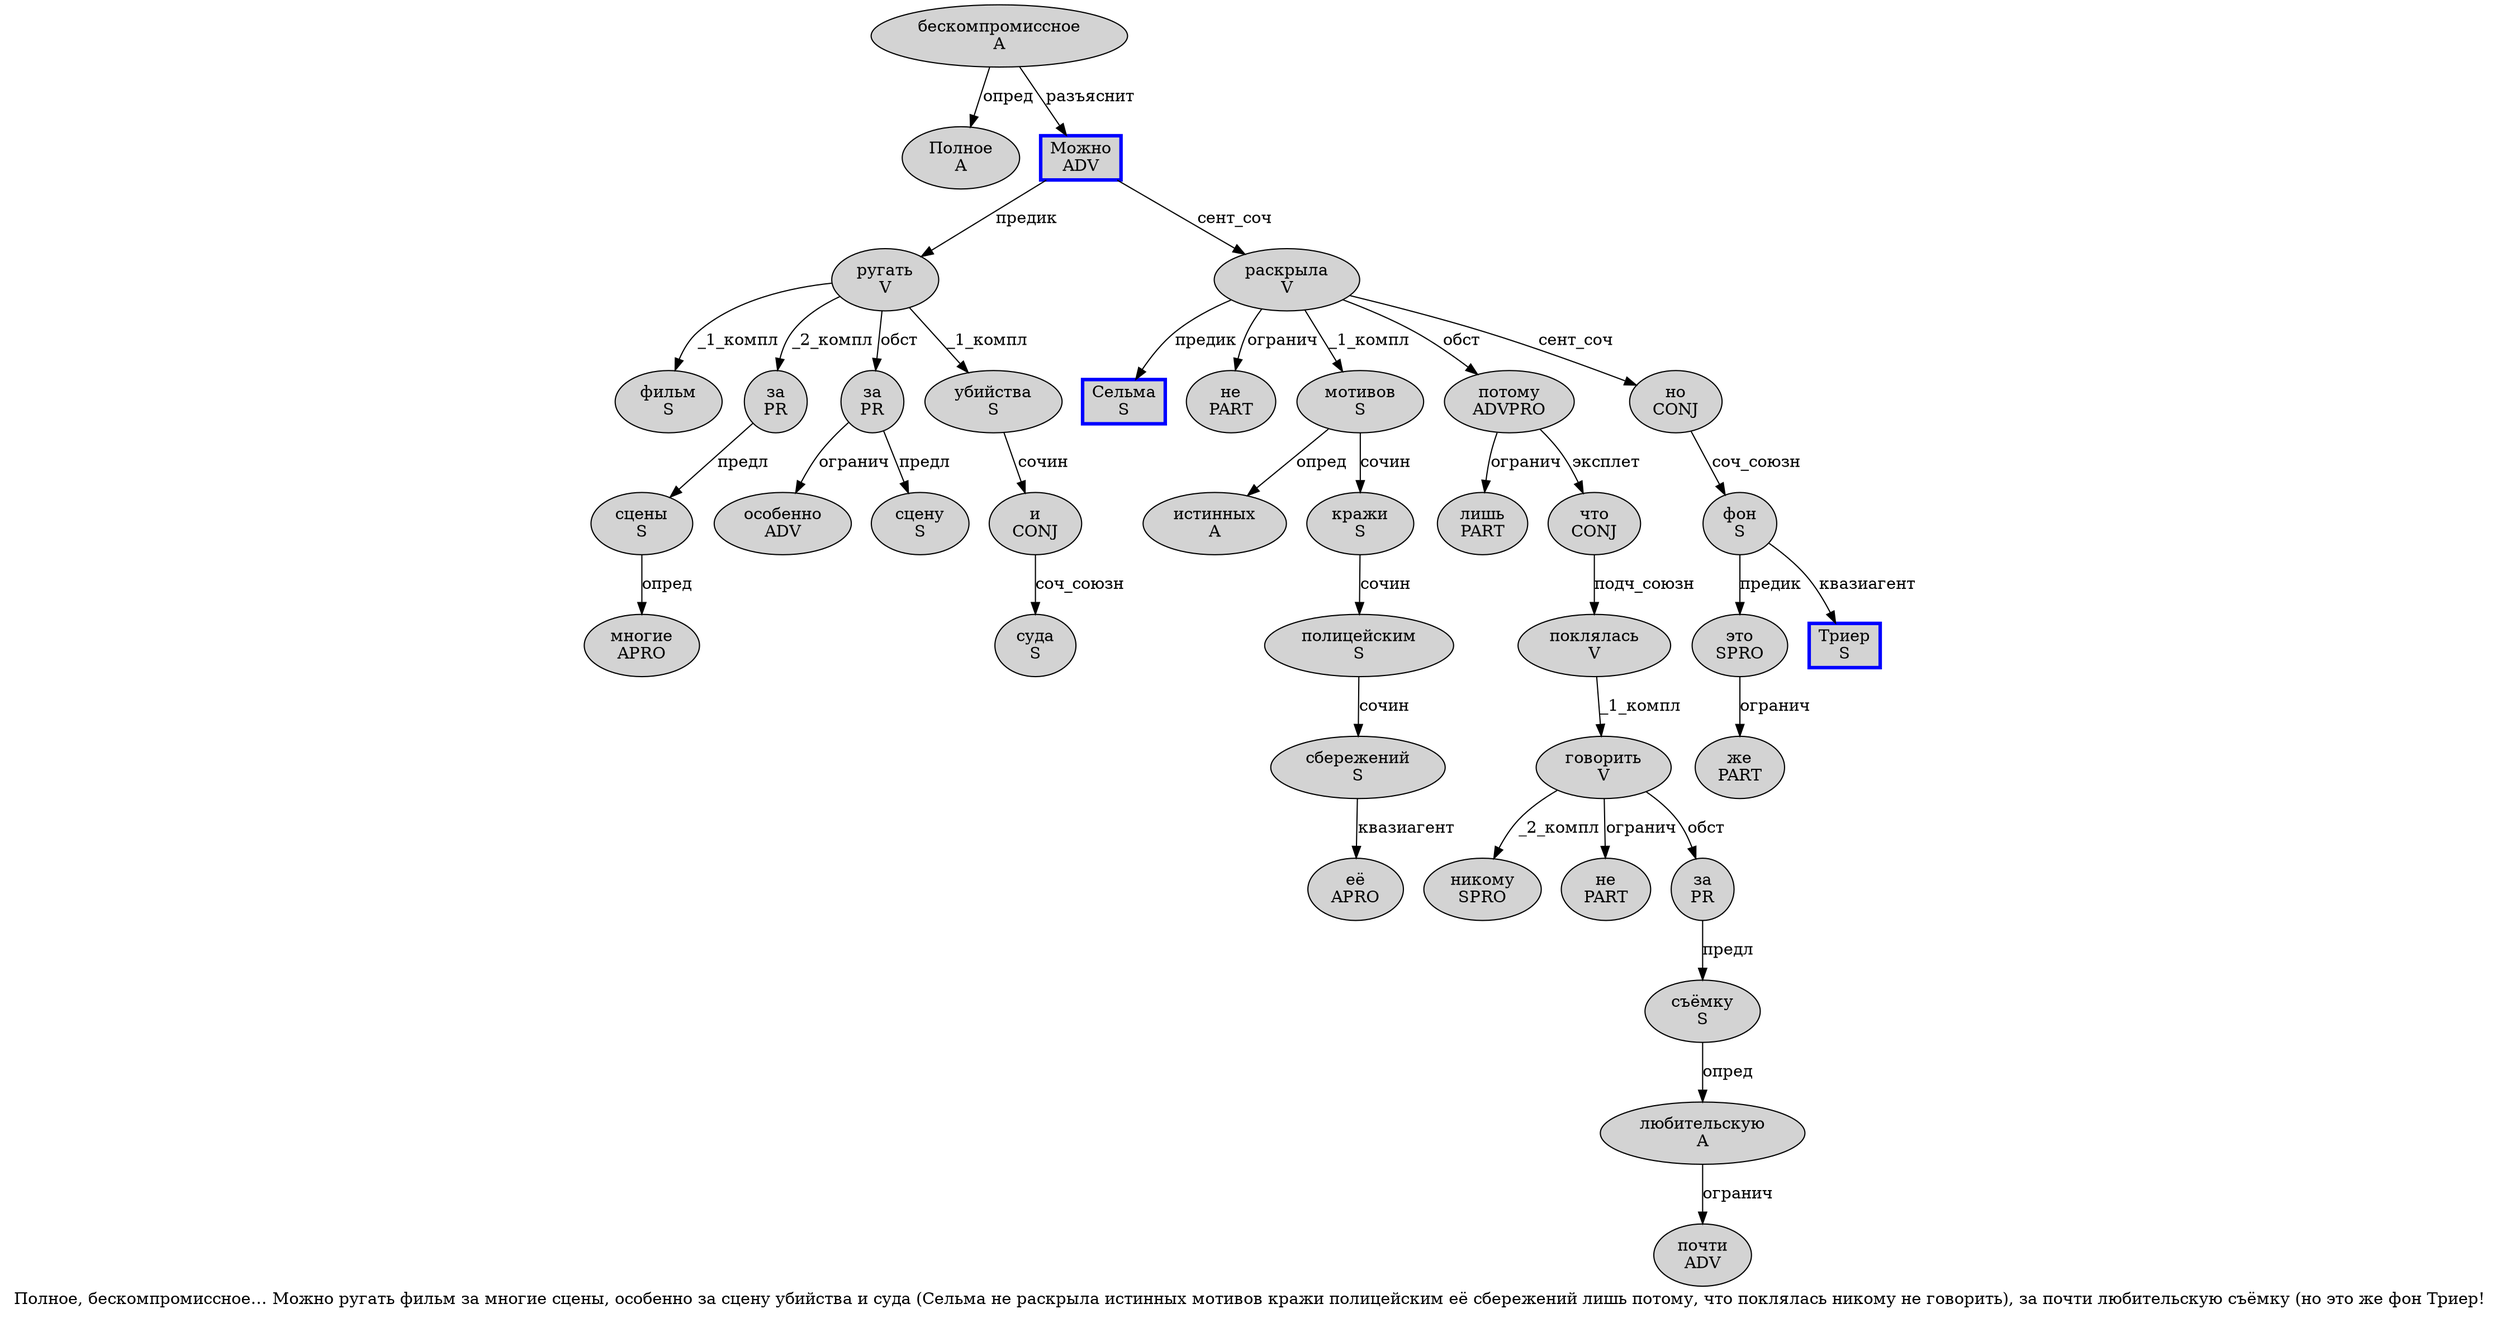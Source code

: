 digraph SENTENCE_1717 {
	graph [label="Полное, бескомпромиссное… Можно ругать фильм за многие сцены, особенно за сцену убийства и суда (Сельма не раскрыла истинных мотивов кражи полицейским её сбережений лишь потому, что поклялась никому не говорить), за почти любительскую съёмку (но это же фон Триер!"]
	node [style=filled]
		0 [label="Полное
A" color="" fillcolor=lightgray penwidth=1 shape=ellipse]
		2 [label="бескомпромиссное
A" color="" fillcolor=lightgray penwidth=1 shape=ellipse]
		4 [label="Можно
ADV" color=blue fillcolor=lightgray penwidth=3 shape=box]
		5 [label="ругать
V" color="" fillcolor=lightgray penwidth=1 shape=ellipse]
		6 [label="фильм
S" color="" fillcolor=lightgray penwidth=1 shape=ellipse]
		7 [label="за
PR" color="" fillcolor=lightgray penwidth=1 shape=ellipse]
		8 [label="многие
APRO" color="" fillcolor=lightgray penwidth=1 shape=ellipse]
		9 [label="сцены
S" color="" fillcolor=lightgray penwidth=1 shape=ellipse]
		11 [label="особенно
ADV" color="" fillcolor=lightgray penwidth=1 shape=ellipse]
		12 [label="за
PR" color="" fillcolor=lightgray penwidth=1 shape=ellipse]
		13 [label="сцену
S" color="" fillcolor=lightgray penwidth=1 shape=ellipse]
		14 [label="убийства
S" color="" fillcolor=lightgray penwidth=1 shape=ellipse]
		15 [label="и
CONJ" color="" fillcolor=lightgray penwidth=1 shape=ellipse]
		16 [label="суда
S" color="" fillcolor=lightgray penwidth=1 shape=ellipse]
		18 [label="Сельма
S" color=blue fillcolor=lightgray penwidth=3 shape=box]
		19 [label="не
PART" color="" fillcolor=lightgray penwidth=1 shape=ellipse]
		20 [label="раскрыла
V" color="" fillcolor=lightgray penwidth=1 shape=ellipse]
		21 [label="истинных
A" color="" fillcolor=lightgray penwidth=1 shape=ellipse]
		22 [label="мотивов
S" color="" fillcolor=lightgray penwidth=1 shape=ellipse]
		23 [label="кражи
S" color="" fillcolor=lightgray penwidth=1 shape=ellipse]
		24 [label="полицейским
S" color="" fillcolor=lightgray penwidth=1 shape=ellipse]
		25 [label="её
APRO" color="" fillcolor=lightgray penwidth=1 shape=ellipse]
		26 [label="сбережений
S" color="" fillcolor=lightgray penwidth=1 shape=ellipse]
		27 [label="лишь
PART" color="" fillcolor=lightgray penwidth=1 shape=ellipse]
		28 [label="потому
ADVPRO" color="" fillcolor=lightgray penwidth=1 shape=ellipse]
		30 [label="что
CONJ" color="" fillcolor=lightgray penwidth=1 shape=ellipse]
		31 [label="поклялась
V" color="" fillcolor=lightgray penwidth=1 shape=ellipse]
		32 [label="никому
SPRO" color="" fillcolor=lightgray penwidth=1 shape=ellipse]
		33 [label="не
PART" color="" fillcolor=lightgray penwidth=1 shape=ellipse]
		34 [label="говорить
V" color="" fillcolor=lightgray penwidth=1 shape=ellipse]
		37 [label="за
PR" color="" fillcolor=lightgray penwidth=1 shape=ellipse]
		38 [label="почти
ADV" color="" fillcolor=lightgray penwidth=1 shape=ellipse]
		39 [label="любительскую
A" color="" fillcolor=lightgray penwidth=1 shape=ellipse]
		40 [label="съёмку
S" color="" fillcolor=lightgray penwidth=1 shape=ellipse]
		42 [label="но
CONJ" color="" fillcolor=lightgray penwidth=1 shape=ellipse]
		43 [label="это
SPRO" color="" fillcolor=lightgray penwidth=1 shape=ellipse]
		44 [label="же
PART" color="" fillcolor=lightgray penwidth=1 shape=ellipse]
		45 [label="фон
S" color="" fillcolor=lightgray penwidth=1 shape=ellipse]
		46 [label="Триер
S" color=blue fillcolor=lightgray penwidth=3 shape=box]
			7 -> 9 [label="предл"]
			14 -> 15 [label="сочин"]
			30 -> 31 [label="подч_союзн"]
			43 -> 44 [label="огранич"]
			42 -> 45 [label="соч_союзн"]
			20 -> 18 [label="предик"]
			20 -> 19 [label="огранич"]
			20 -> 22 [label="_1_компл"]
			20 -> 28 [label="обст"]
			20 -> 42 [label="сент_соч"]
			28 -> 27 [label="огранич"]
			28 -> 30 [label="эксплет"]
			31 -> 34 [label="_1_компл"]
			34 -> 32 [label="_2_компл"]
			34 -> 33 [label="огранич"]
			34 -> 37 [label="обст"]
			22 -> 21 [label="опред"]
			22 -> 23 [label="сочин"]
			23 -> 24 [label="сочин"]
			2 -> 0 [label="опред"]
			2 -> 4 [label="разъяснит"]
			4 -> 5 [label="предик"]
			4 -> 20 [label="сент_соч"]
			15 -> 16 [label="соч_союзн"]
			5 -> 6 [label="_1_компл"]
			5 -> 7 [label="_2_компл"]
			5 -> 12 [label="обст"]
			5 -> 14 [label="_1_компл"]
			24 -> 26 [label="сочин"]
			26 -> 25 [label="квазиагент"]
			9 -> 8 [label="опред"]
			37 -> 40 [label="предл"]
			39 -> 38 [label="огранич"]
			12 -> 11 [label="огранич"]
			12 -> 13 [label="предл"]
			40 -> 39 [label="опред"]
			45 -> 43 [label="предик"]
			45 -> 46 [label="квазиагент"]
}